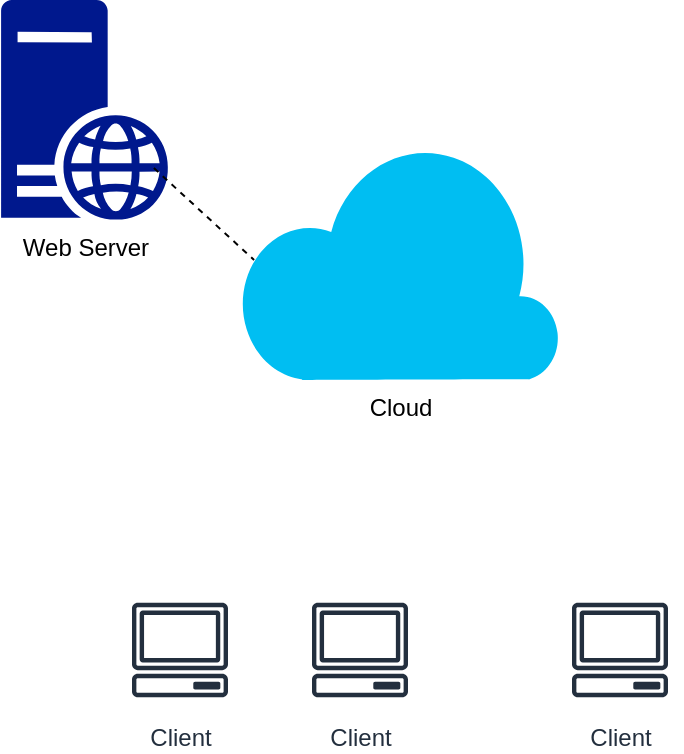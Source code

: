 <mxfile version="20.2.2" type="github">
  <diagram id="kZys8khgoOVqtKf0VcSh" name="페이지-1">
    <mxGraphModel dx="1115" dy="992" grid="1" gridSize="10" guides="1" tooltips="1" connect="1" arrows="1" fold="1" page="1" pageScale="1" pageWidth="827" pageHeight="1169" math="0" shadow="0">
      <root>
        <mxCell id="0" />
        <mxCell id="1" parent="0" />
        <mxCell id="mxcJvM1ua_a3zBHE1wtV-1" value="Cloud" style="verticalLabelPosition=bottom;html=1;verticalAlign=top;align=center;strokeColor=none;fillColor=#00BEF2;shape=mxgraph.azure.cloud;" vertex="1" parent="1">
          <mxGeometry x="309" y="300" width="161" height="120" as="geometry" />
        </mxCell>
        <mxCell id="mxcJvM1ua_a3zBHE1wtV-2" value="Client" style="sketch=0;outlineConnect=0;fontColor=#232F3E;gradientColor=none;strokeColor=#232F3E;fillColor=#ffffff;dashed=0;verticalLabelPosition=bottom;verticalAlign=top;align=center;html=1;fontSize=12;fontStyle=0;aspect=fixed;shape=mxgraph.aws4.resourceIcon;resIcon=mxgraph.aws4.client;" vertex="1" parent="1">
          <mxGeometry x="250" y="525" width="60" height="60" as="geometry" />
        </mxCell>
        <mxCell id="mxcJvM1ua_a3zBHE1wtV-5" value="" style="shape=image;html=1;verticalAlign=top;verticalLabelPosition=bottom;labelBackgroundColor=#ffffff;imageAspect=0;aspect=fixed;image=https://cdn2.iconfinder.com/data/icons/essential-web-5/50/more-dot-tripple-many-detail-128.png" vertex="1" parent="1">
          <mxGeometry x="420" y="550" width="29" height="29" as="geometry" />
        </mxCell>
        <mxCell id="mxcJvM1ua_a3zBHE1wtV-6" value="Client" style="sketch=0;outlineConnect=0;fontColor=#232F3E;gradientColor=none;strokeColor=#232F3E;fillColor=#ffffff;dashed=0;verticalLabelPosition=bottom;verticalAlign=top;align=center;html=1;fontSize=12;fontStyle=0;aspect=fixed;shape=mxgraph.aws4.resourceIcon;resIcon=mxgraph.aws4.client;" vertex="1" parent="1">
          <mxGeometry x="470" y="525" width="60" height="60" as="geometry" />
        </mxCell>
        <mxCell id="mxcJvM1ua_a3zBHE1wtV-7" value="Client" style="sketch=0;outlineConnect=0;fontColor=#232F3E;gradientColor=none;strokeColor=#232F3E;fillColor=#ffffff;dashed=0;verticalLabelPosition=bottom;verticalAlign=top;align=center;html=1;fontSize=12;fontStyle=0;aspect=fixed;shape=mxgraph.aws4.resourceIcon;resIcon=mxgraph.aws4.client;" vertex="1" parent="1">
          <mxGeometry x="340" y="525" width="60" height="60" as="geometry" />
        </mxCell>
        <mxCell id="mxcJvM1ua_a3zBHE1wtV-9" value="" style="shape=image;html=1;verticalAlign=top;verticalLabelPosition=bottom;labelBackgroundColor=#ffffff;imageAspect=0;aspect=fixed;image=https://cdn2.iconfinder.com/data/icons/font-awesome/1792/flash-128.png;rotation=30;" vertex="1" parent="1">
          <mxGeometry x="274.15" y="435" width="78" height="78" as="geometry" />
        </mxCell>
        <mxCell id="mxcJvM1ua_a3zBHE1wtV-10" value="" style="shape=image;html=1;verticalAlign=top;verticalLabelPosition=bottom;labelBackgroundColor=#ffffff;imageAspect=0;aspect=fixed;image=https://cdn2.iconfinder.com/data/icons/font-awesome/1792/flash-128.png;rotation=0;" vertex="1" parent="1">
          <mxGeometry x="350.5" y="440" width="78" height="78" as="geometry" />
        </mxCell>
        <mxCell id="mxcJvM1ua_a3zBHE1wtV-11" value="" style="shape=image;html=1;verticalAlign=top;verticalLabelPosition=bottom;labelBackgroundColor=#ffffff;imageAspect=0;aspect=fixed;image=https://cdn2.iconfinder.com/data/icons/font-awesome/1792/flash-128.png;rotation=-40;" vertex="1" parent="1">
          <mxGeometry x="428.5" y="430" width="78" height="78" as="geometry" />
        </mxCell>
        <mxCell id="mxcJvM1ua_a3zBHE1wtV-14" value="Web Server" style="sketch=0;aspect=fixed;pointerEvents=1;shadow=0;dashed=0;html=1;strokeColor=none;labelPosition=center;verticalLabelPosition=bottom;verticalAlign=top;align=center;fillColor=#00188D;shape=mxgraph.mscae.enterprise.web_server;container=0;whiteSpace=wrap;" vertex="1" parent="1">
          <mxGeometry x="190.55" y="230" width="83.6" height="110" as="geometry" />
        </mxCell>
        <mxCell id="mxcJvM1ua_a3zBHE1wtV-16" value="" style="endArrow=none;dashed=1;html=1;rounded=0;exitX=0.914;exitY=0.764;exitDx=0;exitDy=0;exitPerimeter=0;entryX=0.05;entryY=0.5;entryDx=0;entryDy=0;entryPerimeter=0;" edge="1" parent="1" source="mxcJvM1ua_a3zBHE1wtV-14" target="mxcJvM1ua_a3zBHE1wtV-1">
          <mxGeometry width="50" height="50" relative="1" as="geometry">
            <mxPoint x="274.15" y="410" as="sourcePoint" />
            <mxPoint x="324.15" y="360" as="targetPoint" />
          </mxGeometry>
        </mxCell>
      </root>
    </mxGraphModel>
  </diagram>
</mxfile>
